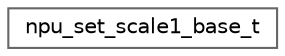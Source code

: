 digraph "Graphical Class Hierarchy"
{
 // LATEX_PDF_SIZE
  bgcolor="transparent";
  edge [fontname=Helvetica,fontsize=10,labelfontname=Helvetica,labelfontsize=10];
  node [fontname=Helvetica,fontsize=10,shape=box,height=0.2,width=0.4];
  rankdir="LR";
  Node0 [id="Node000000",label="npu_set_scale1_base_t",height=0.2,width=0.4,color="grey40", fillcolor="white", style="filled",URL="$structnpu__set__scale1__base__t.html",tooltip=" "];
}
